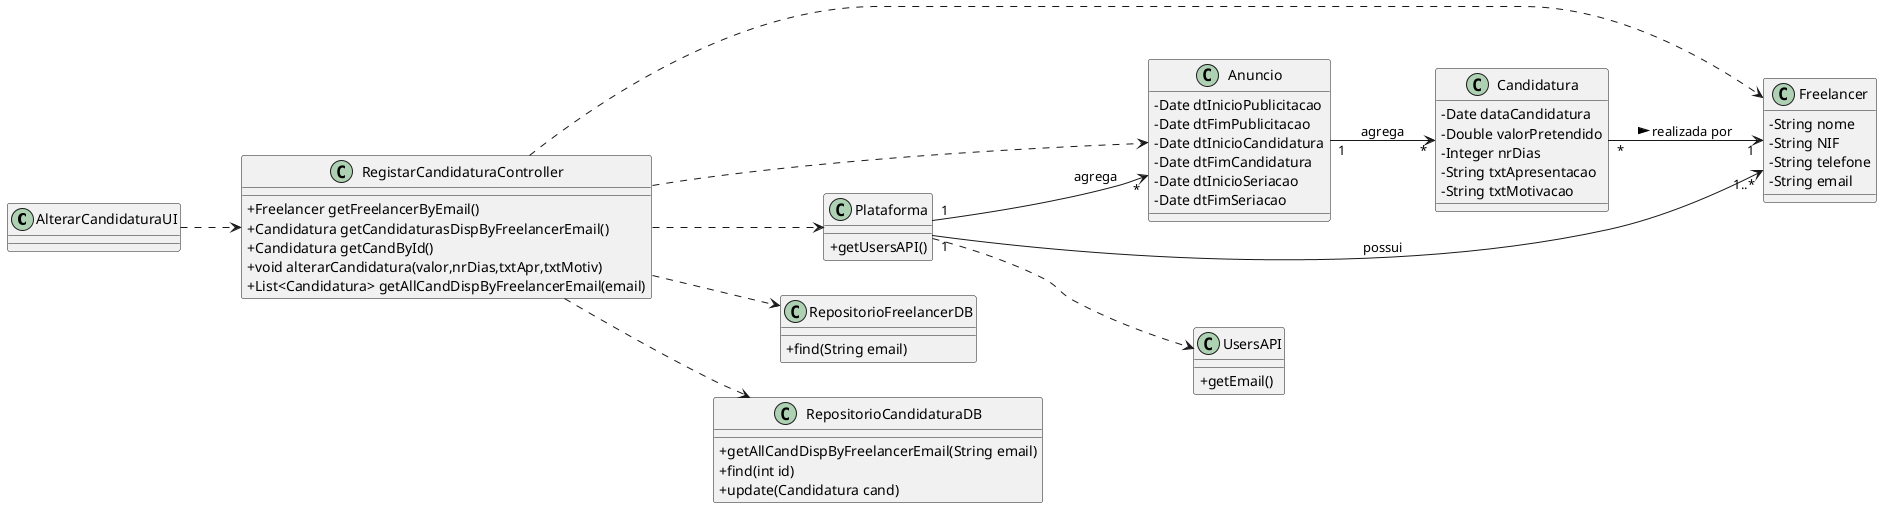 @startuml
skinparam classAttributeIconSize 0
left to right direction

class AlterarCandidaturaUI {
}

class RegistarCandidaturaController {
  +Freelancer getFreelancerByEmail()
  +Candidatura getCandidaturasDispByFreelancerEmail()
  +Candidatura getCandById()
  +void alterarCandidatura(valor,nrDias,txtApr,txtMotiv)
  +List<Candidatura> getAllCandDispByFreelancerEmail(email)
}

class Plataforma {
    +getUsersAPI()
}

class Freelancer {
    -String nome
    -String NIF
    -String telefone
    -String email
}

class Anuncio {
    -Date dtInicioPublicitacao
    -Date dtFimPublicitacao
    -Date dtInicioCandidatura
    -Date dtFimCandidatura
    -Date dtInicioSeriacao
    -Date dtFimSeriacao
}

class Candidatura {
    -Date dataCandidatura
    -Double valorPretendido
    -Integer nrDias
    -String txtApresentacao
    -String txtMotivacao
}

class UsersAPI {
  +getEmail()
}

class RepositorioFreelancerDB {
  +find(String email)
}

class RepositorioCandidaturaDB {
  +getAllCandDispByFreelancerEmail(String email)
  +find(int id)
  +update(Candidatura cand)
}

AlterarCandidaturaUI ..> RegistarCandidaturaController
RegistarCandidaturaController ..> Plataforma
RegistarCandidaturaController ..> Freelancer
RegistarCandidaturaController ..> Anuncio
RegistarCandidaturaController ..>RepositorioFreelancerDB
RegistarCandidaturaController ..>RepositorioCandidaturaDB
Plataforma ..> UsersAPI

Plataforma "1" --> "*" Anuncio : agrega
Plataforma "1" --> "1..*" Freelancer : possui
Anuncio "1" --> "*" Candidatura : agrega

Candidatura "*" --> "1"  Freelancer: realizada por >


@enduml
